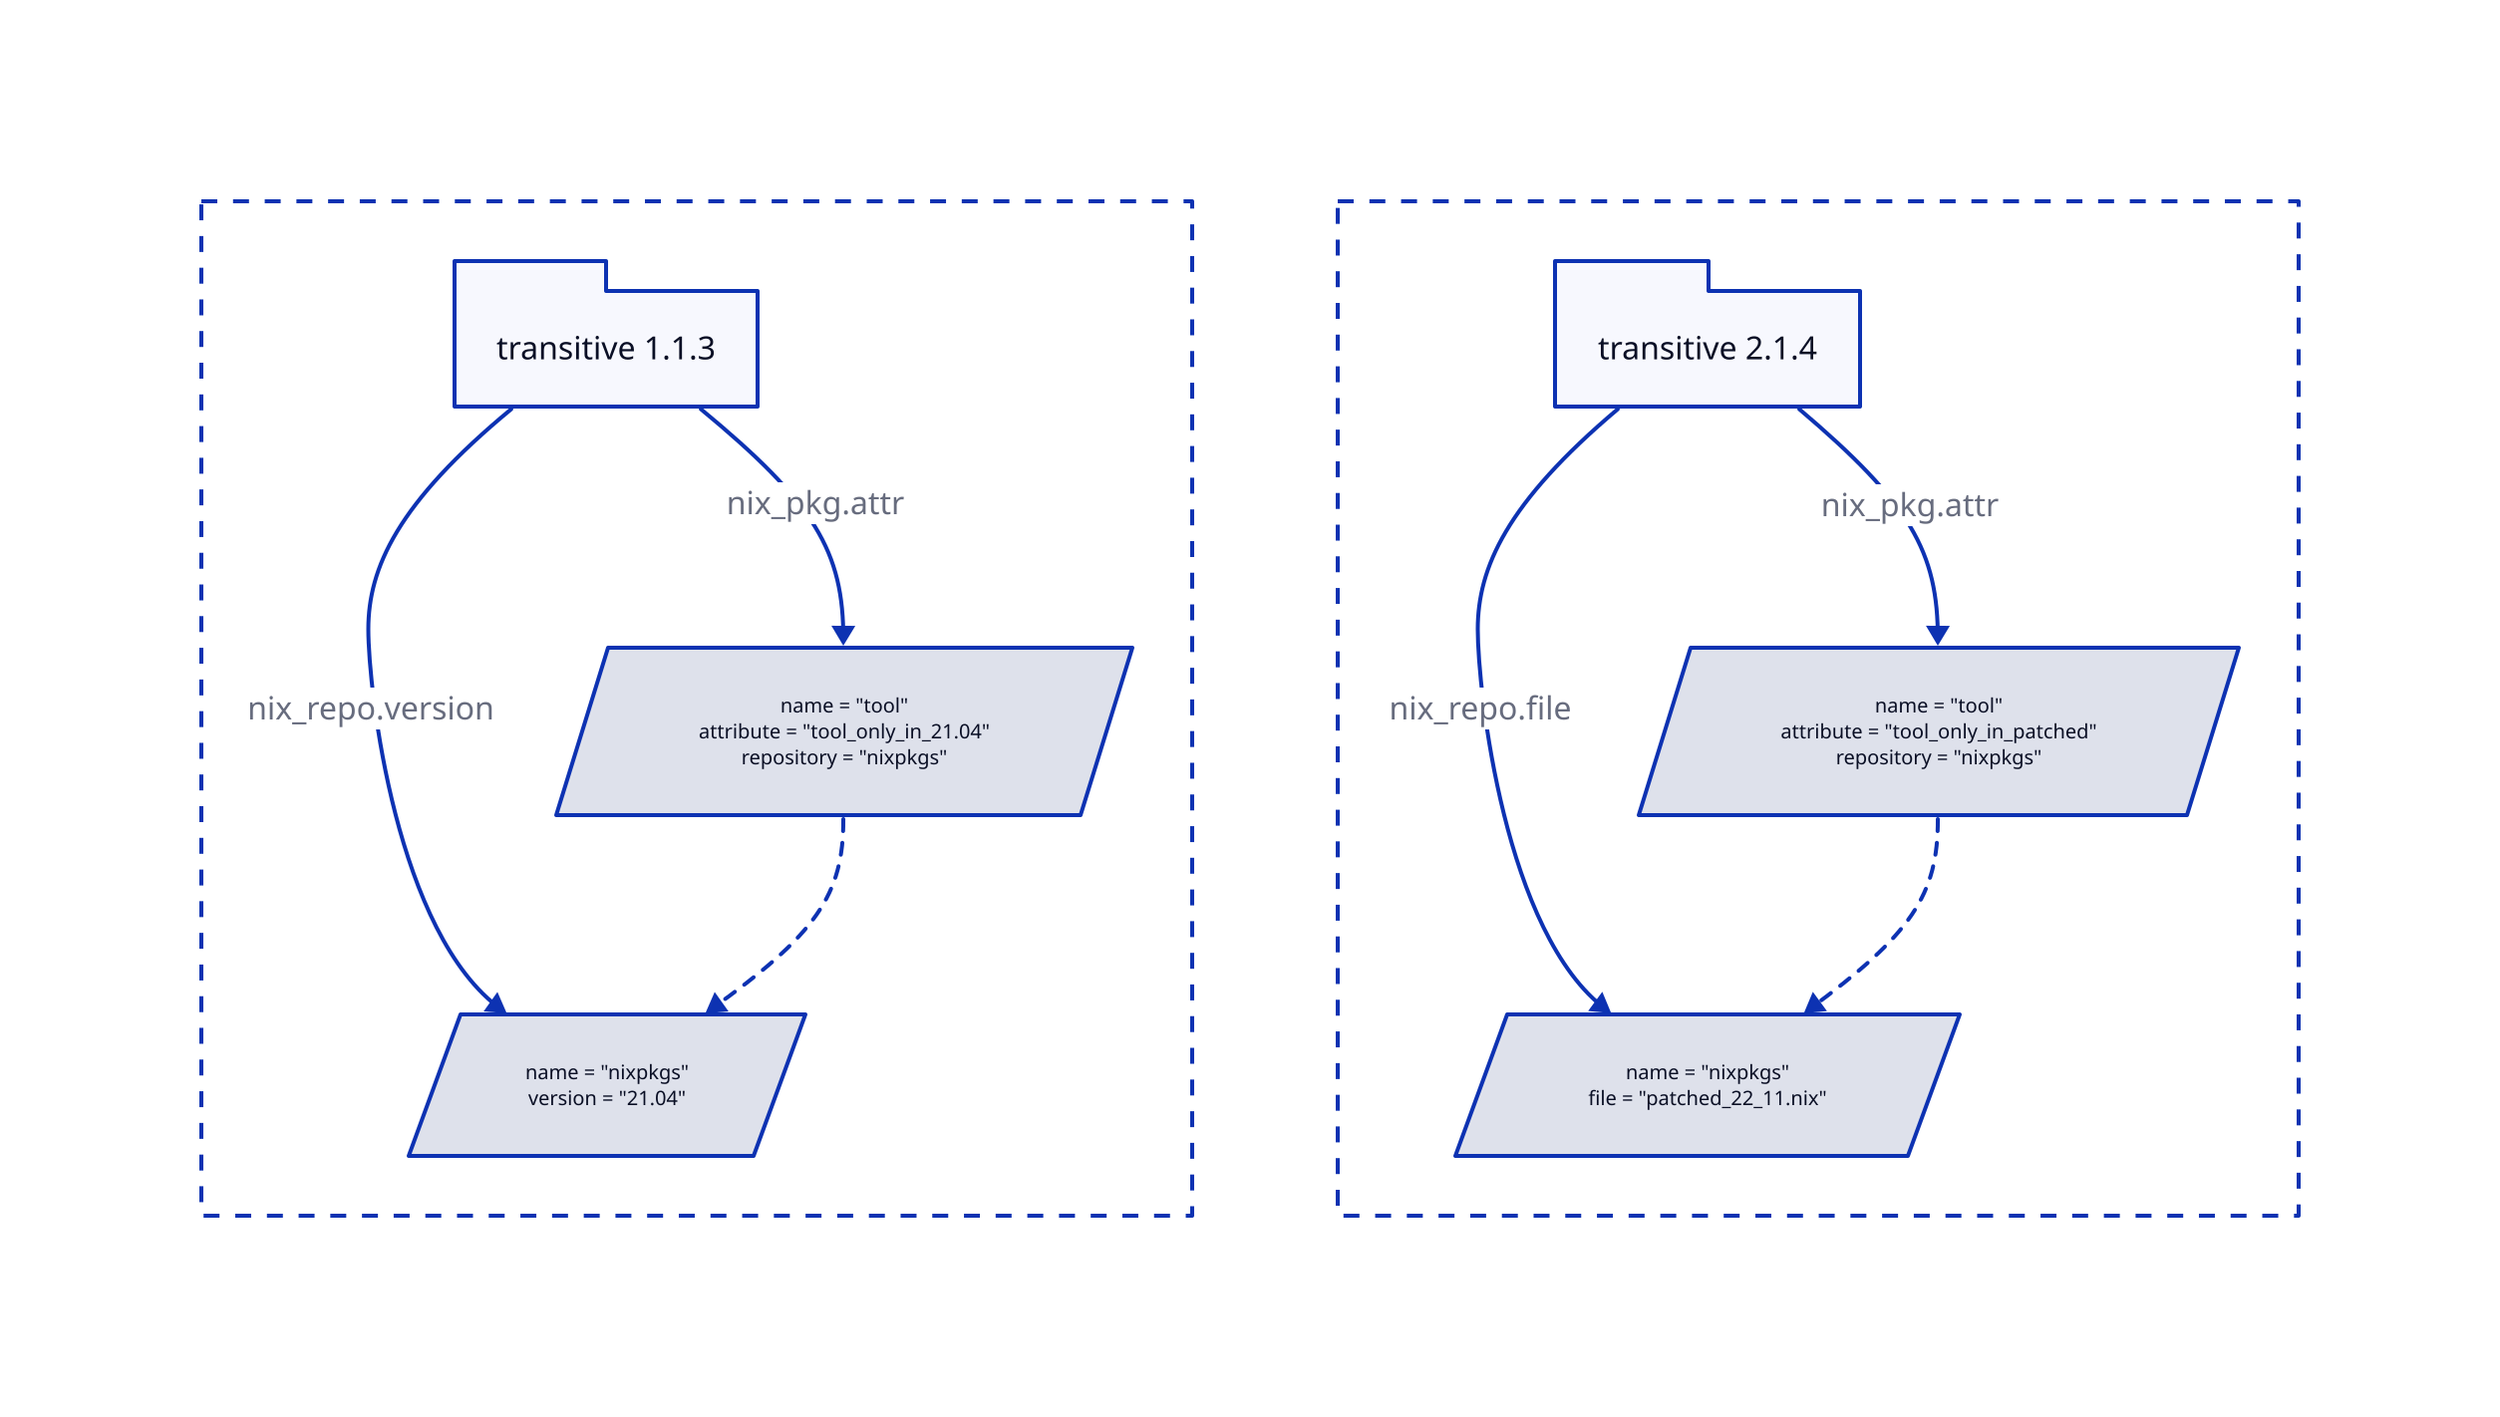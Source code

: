 transitive_1: "" {
    style.fill: transparent
    style.stroke-dash: 4

    module: transitive 1.1.3 {
        shape: package
        style.font-size: 16
    }

    tag_repository: |
    name = "nixpkgs"
    version = "21.04"
    | {
        shape: parallelogram
        style.font-size: 10
    }

    tag_package: |
    name = "tool"
    attribute = "tool_only_in_21.04"
    repository = "nixpkgs"
    | {
        shape: parallelogram
        style.font-size: 10
    }

    module -> tag_repository: nix_repo.version
    module -> tag_package: nix_pkg.attr
    tag_package -> tag_repository {
        style.stroke-dash: 3
    }
}

transitive_2: "" {
    style.fill: transparent
    style.stroke-dash: 4

    module: transitive 2.1.4 {
        shape: package
        style.font-size: 16
    }

    tag_repository: |
    name = "nixpkgs"
    file = "patched_22_11.nix"
    | {
        shape: parallelogram
        style.font-size: 10
    }

    tag_package: |
    name = "tool"
    attribute = "tool_only_in_patched"
    repository = "nixpkgs"
    | {
        shape: parallelogram
        style.font-size: 10
    }

    module -> tag_repository: nix_repo.file
    module -> tag_package: nix_pkg.attr
    tag_package -> tag_repository {
        style.stroke-dash: 3
    }
}
